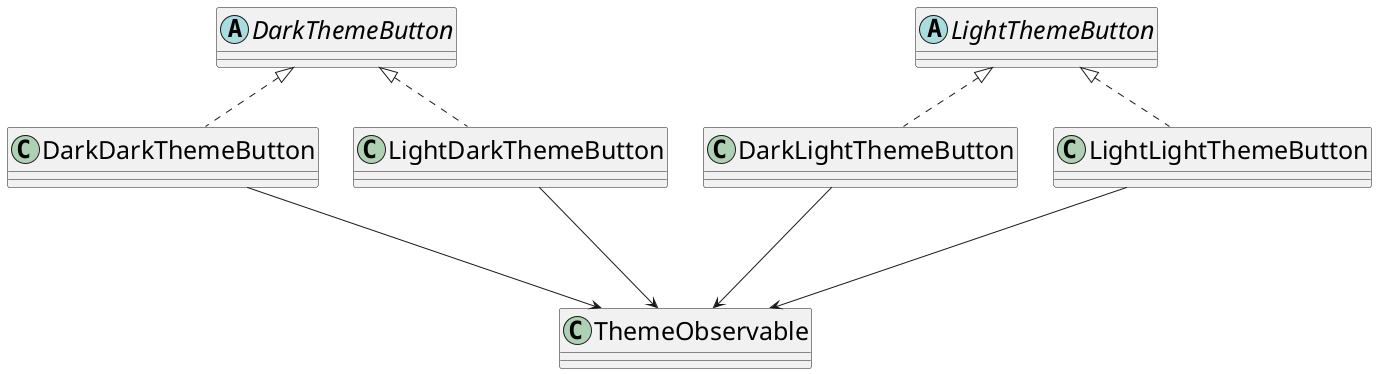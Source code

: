 @startuml

skinparam defaultFontSize 25

together {
    abstract class DarkThemeButton

    class DarkDarkThemeButton

    class LightDarkThemeButton

    abstract class LightThemeButton

    class DarkLightThemeButton

    class LightLightThemeButton

    DarkThemeButton <|.. DarkDarkThemeButton
    DarkThemeButton <|.. LightDarkThemeButton

    LightThemeButton <|.. DarkLightThemeButton
    LightThemeButton <|.. LightLightThemeButton
}

class ThemeObservable {
}

DarkDarkThemeButton ---> ThemeObservable
LightDarkThemeButton ---> ThemeObservable
DarkLightThemeButton ---> ThemeObservable
LightLightThemeButton ---> ThemeObservable

@enduml
